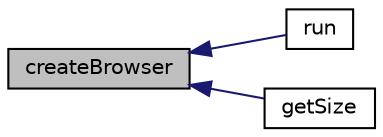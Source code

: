 digraph "createBrowser"
{
  edge [fontname="Helvetica",fontsize="10",labelfontname="Helvetica",labelfontsize="10"];
  node [fontname="Helvetica",fontsize="10",shape=record];
  rankdir="LR";
  Node1 [label="createBrowser",height=0.2,width=0.4,color="black", fillcolor="grey75", style="filled" fontcolor="black"];
  Node1 -> Node2 [dir="back",color="midnightblue",fontsize="10",style="solid",fontname="Helvetica"];
  Node2 [label="run",height=0.2,width=0.4,color="black", fillcolor="white", style="filled",URL="$class_remote_test_case.html#a2f12518bc8ebaa709bba2ddf6dd15380"];
  Node1 -> Node3 [dir="back",color="midnightblue",fontsize="10",style="solid",fontname="Helvetica"];
  Node3 [label="getSize",height=0.2,width=0.4,color="black", fillcolor="white", style="filled",URL="$class_remote_test_case.html#a75cce10cdf81be6dc84881c28b3379b7"];
}

